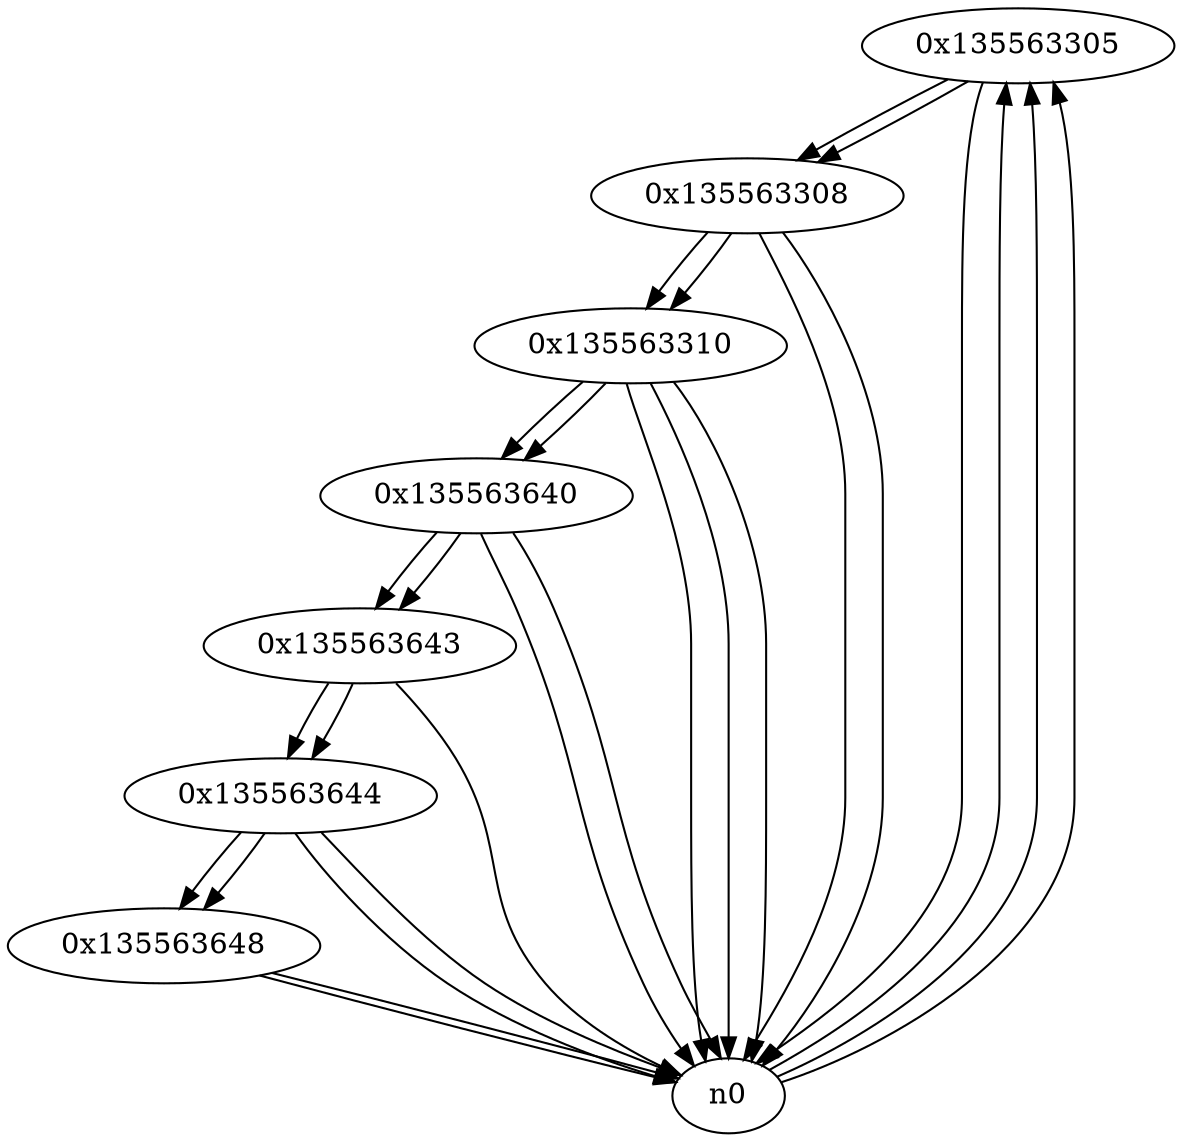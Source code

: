 digraph G{
/* nodes */
  n1 [label="0x135563305"]
  n2 [label="0x135563308"]
  n3 [label="0x135563310"]
  n4 [label="0x135563640"]
  n5 [label="0x135563643"]
  n6 [label="0x135563644"]
  n7 [label="0x135563648"]
/* edges */
n1 -> n2;
n1 -> n0;
n0 -> n1;
n0 -> n1;
n0 -> n1;
n2 -> n3;
n2 -> n0;
n2 -> n0;
n1 -> n2;
n3 -> n4;
n3 -> n0;
n3 -> n0;
n3 -> n0;
n2 -> n3;
n4 -> n5;
n4 -> n0;
n4 -> n0;
n3 -> n4;
n5 -> n6;
n5 -> n0;
n4 -> n5;
n6 -> n7;
n6 -> n0;
n6 -> n0;
n5 -> n6;
n7 -> n0;
n7 -> n0;
n6 -> n7;
}
